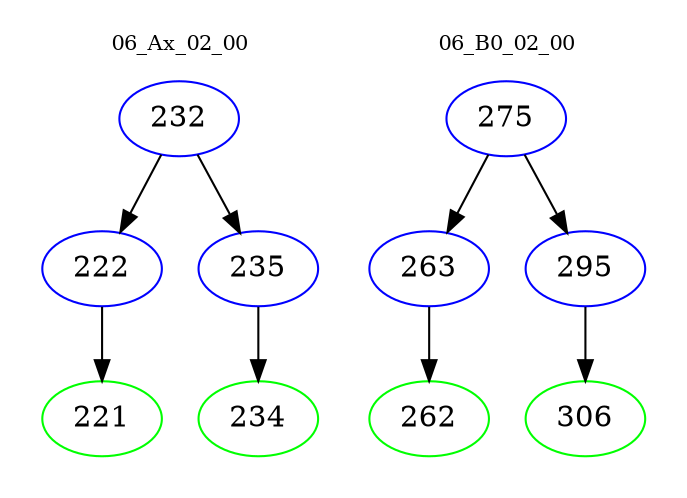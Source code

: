 digraph{
subgraph cluster_0 {
color = white
label = "06_Ax_02_00";
fontsize=10;
T0_232 [label="232", color="blue"]
T0_232 -> T0_222 [color="black"]
T0_222 [label="222", color="blue"]
T0_222 -> T0_221 [color="black"]
T0_221 [label="221", color="green"]
T0_232 -> T0_235 [color="black"]
T0_235 [label="235", color="blue"]
T0_235 -> T0_234 [color="black"]
T0_234 [label="234", color="green"]
}
subgraph cluster_1 {
color = white
label = "06_B0_02_00";
fontsize=10;
T1_275 [label="275", color="blue"]
T1_275 -> T1_263 [color="black"]
T1_263 [label="263", color="blue"]
T1_263 -> T1_262 [color="black"]
T1_262 [label="262", color="green"]
T1_275 -> T1_295 [color="black"]
T1_295 [label="295", color="blue"]
T1_295 -> T1_306 [color="black"]
T1_306 [label="306", color="green"]
}
}
